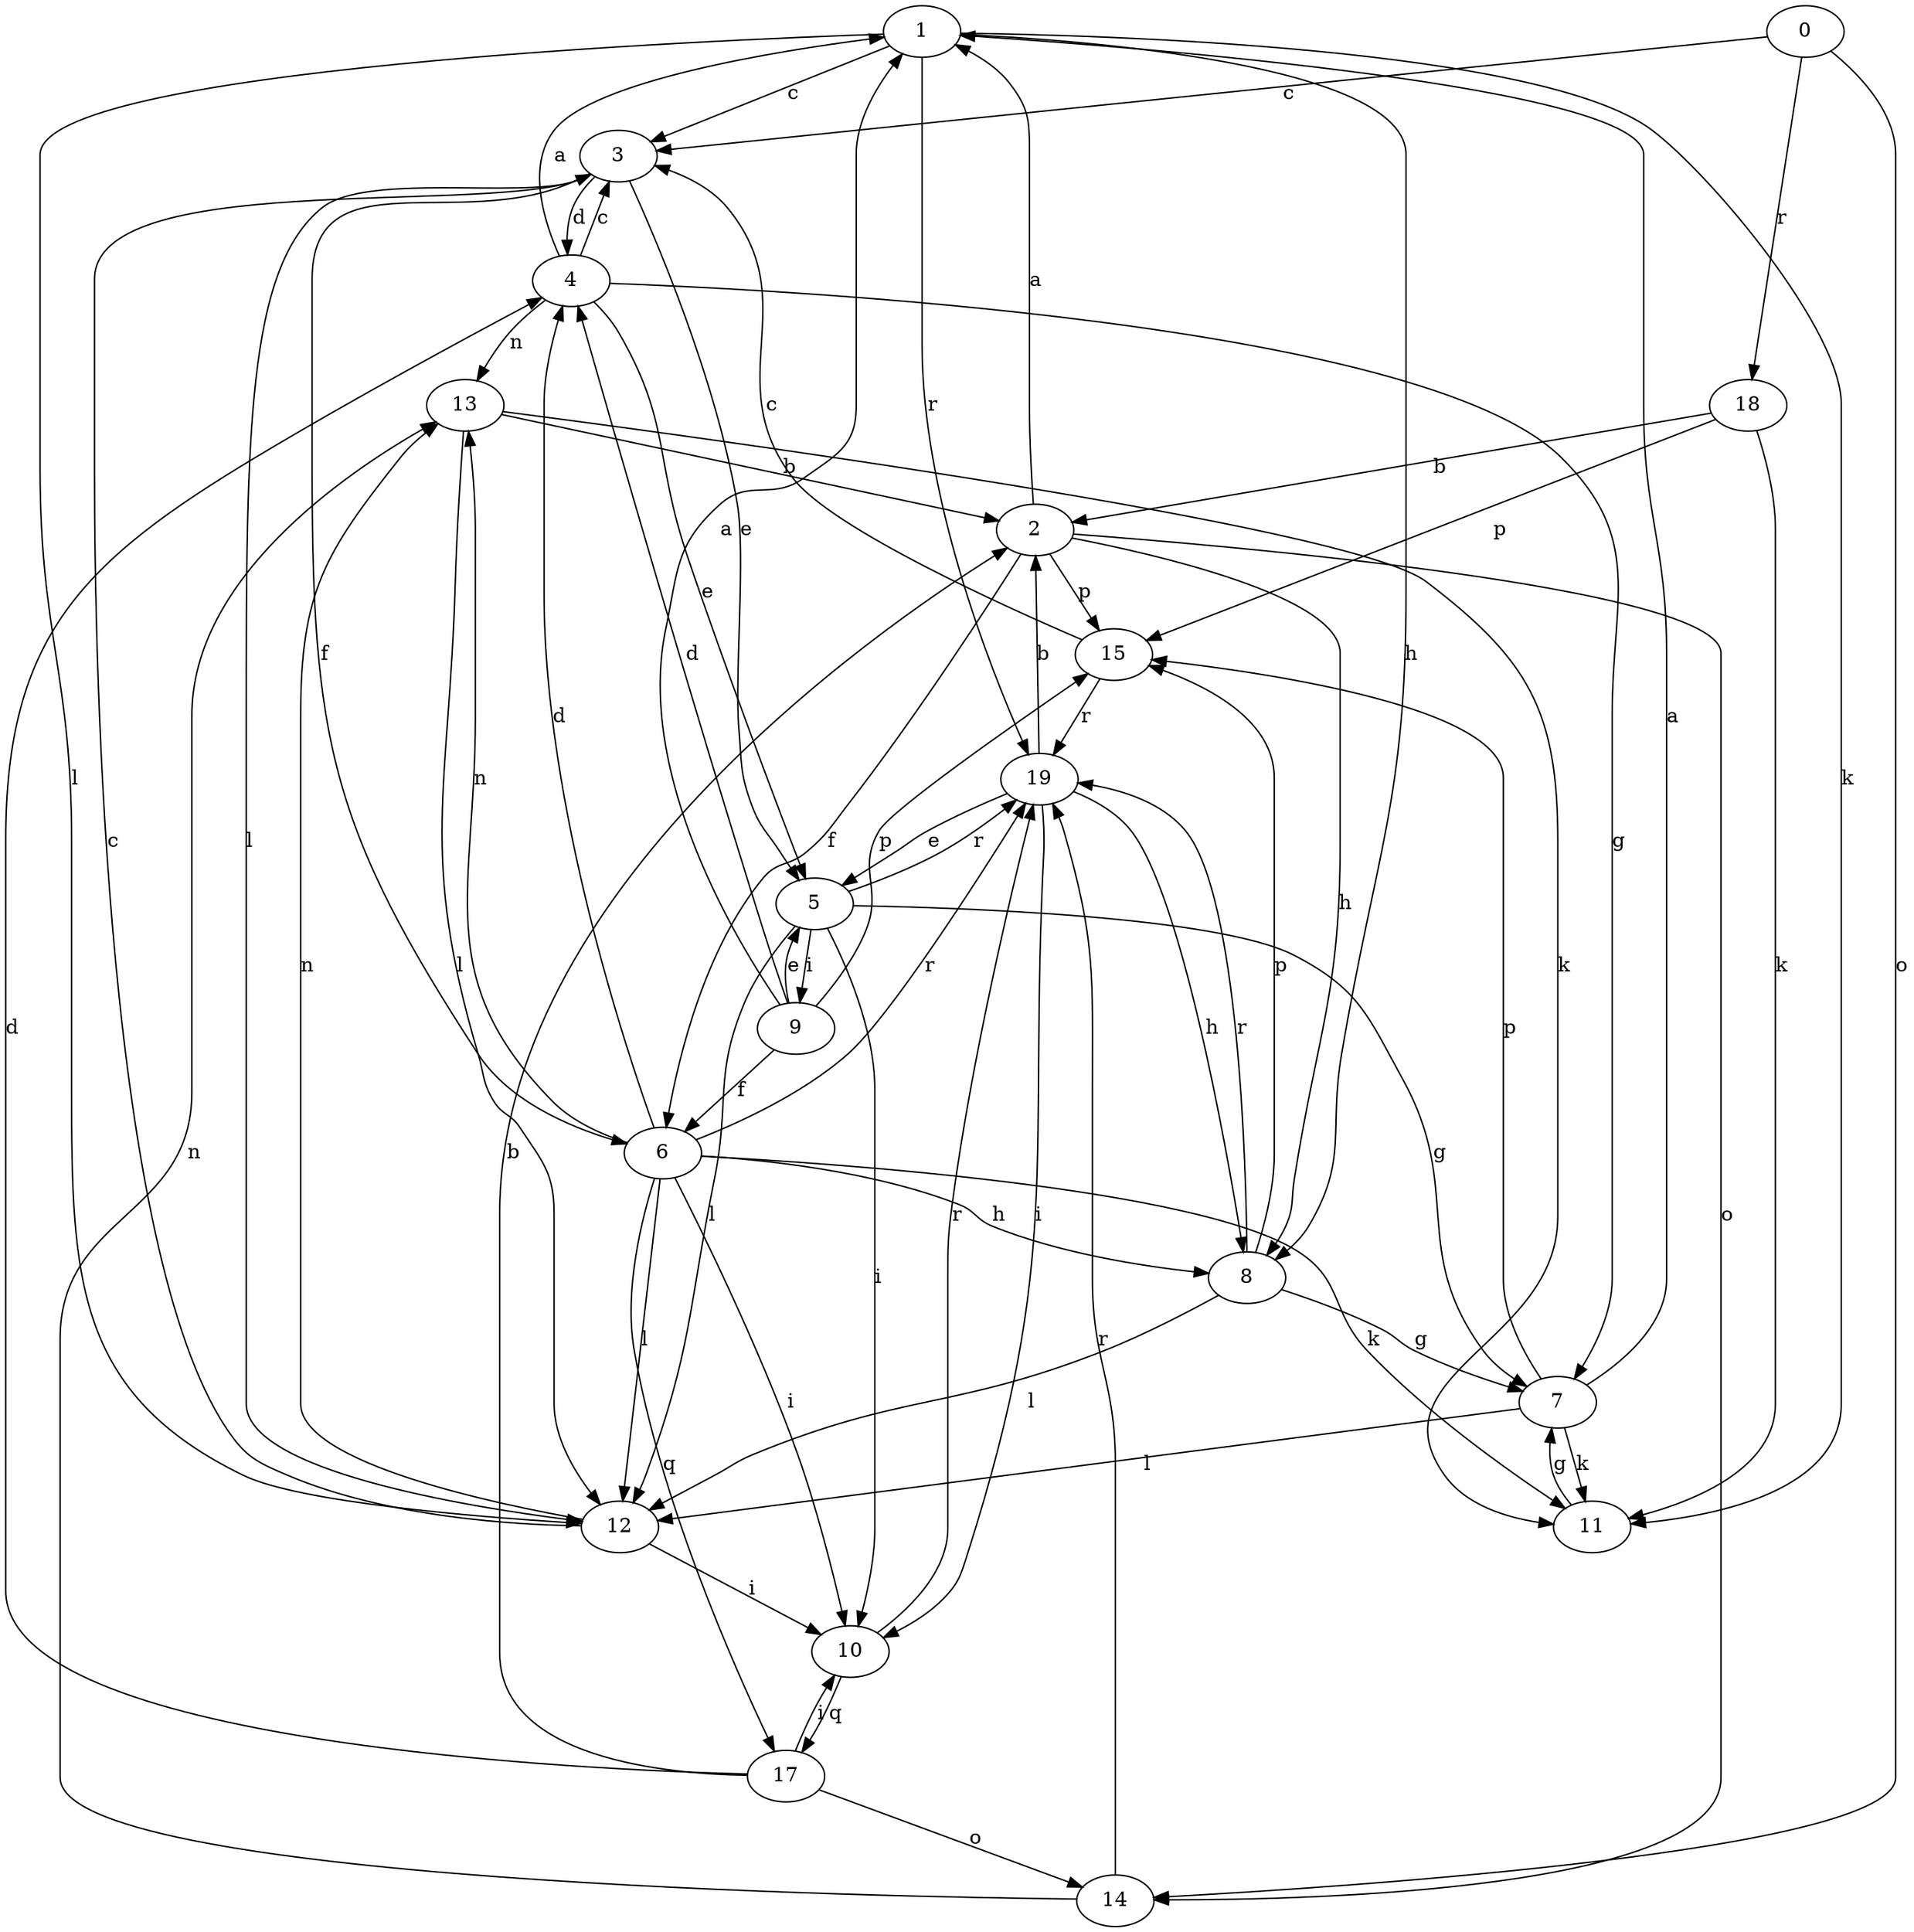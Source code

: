 strict digraph  {
1;
2;
3;
4;
5;
6;
7;
8;
9;
10;
11;
12;
13;
14;
15;
0;
17;
18;
19;
1 -> 3  [label=c];
1 -> 8  [label=h];
1 -> 11  [label=k];
1 -> 12  [label=l];
1 -> 19  [label=r];
2 -> 1  [label=a];
2 -> 6  [label=f];
2 -> 8  [label=h];
2 -> 14  [label=o];
2 -> 15  [label=p];
3 -> 4  [label=d];
3 -> 5  [label=e];
3 -> 6  [label=f];
3 -> 12  [label=l];
4 -> 1  [label=a];
4 -> 3  [label=c];
4 -> 5  [label=e];
4 -> 7  [label=g];
4 -> 13  [label=n];
5 -> 7  [label=g];
5 -> 9  [label=i];
5 -> 10  [label=i];
5 -> 12  [label=l];
5 -> 19  [label=r];
6 -> 4  [label=d];
6 -> 8  [label=h];
6 -> 10  [label=i];
6 -> 11  [label=k];
6 -> 12  [label=l];
6 -> 13  [label=n];
6 -> 17  [label=q];
6 -> 19  [label=r];
7 -> 1  [label=a];
7 -> 11  [label=k];
7 -> 12  [label=l];
7 -> 15  [label=p];
8 -> 7  [label=g];
8 -> 12  [label=l];
8 -> 15  [label=p];
8 -> 19  [label=r];
9 -> 1  [label=a];
9 -> 4  [label=d];
9 -> 5  [label=e];
9 -> 6  [label=f];
9 -> 15  [label=p];
10 -> 17  [label=q];
10 -> 19  [label=r];
11 -> 7  [label=g];
12 -> 3  [label=c];
12 -> 10  [label=i];
12 -> 13  [label=n];
13 -> 2  [label=b];
13 -> 11  [label=k];
13 -> 12  [label=l];
14 -> 13  [label=n];
14 -> 19  [label=r];
15 -> 3  [label=c];
15 -> 19  [label=r];
0 -> 3  [label=c];
0 -> 14  [label=o];
0 -> 18  [label=r];
17 -> 2  [label=b];
17 -> 4  [label=d];
17 -> 10  [label=i];
17 -> 14  [label=o];
18 -> 2  [label=b];
18 -> 11  [label=k];
18 -> 15  [label=p];
19 -> 2  [label=b];
19 -> 5  [label=e];
19 -> 8  [label=h];
19 -> 10  [label=i];
}
